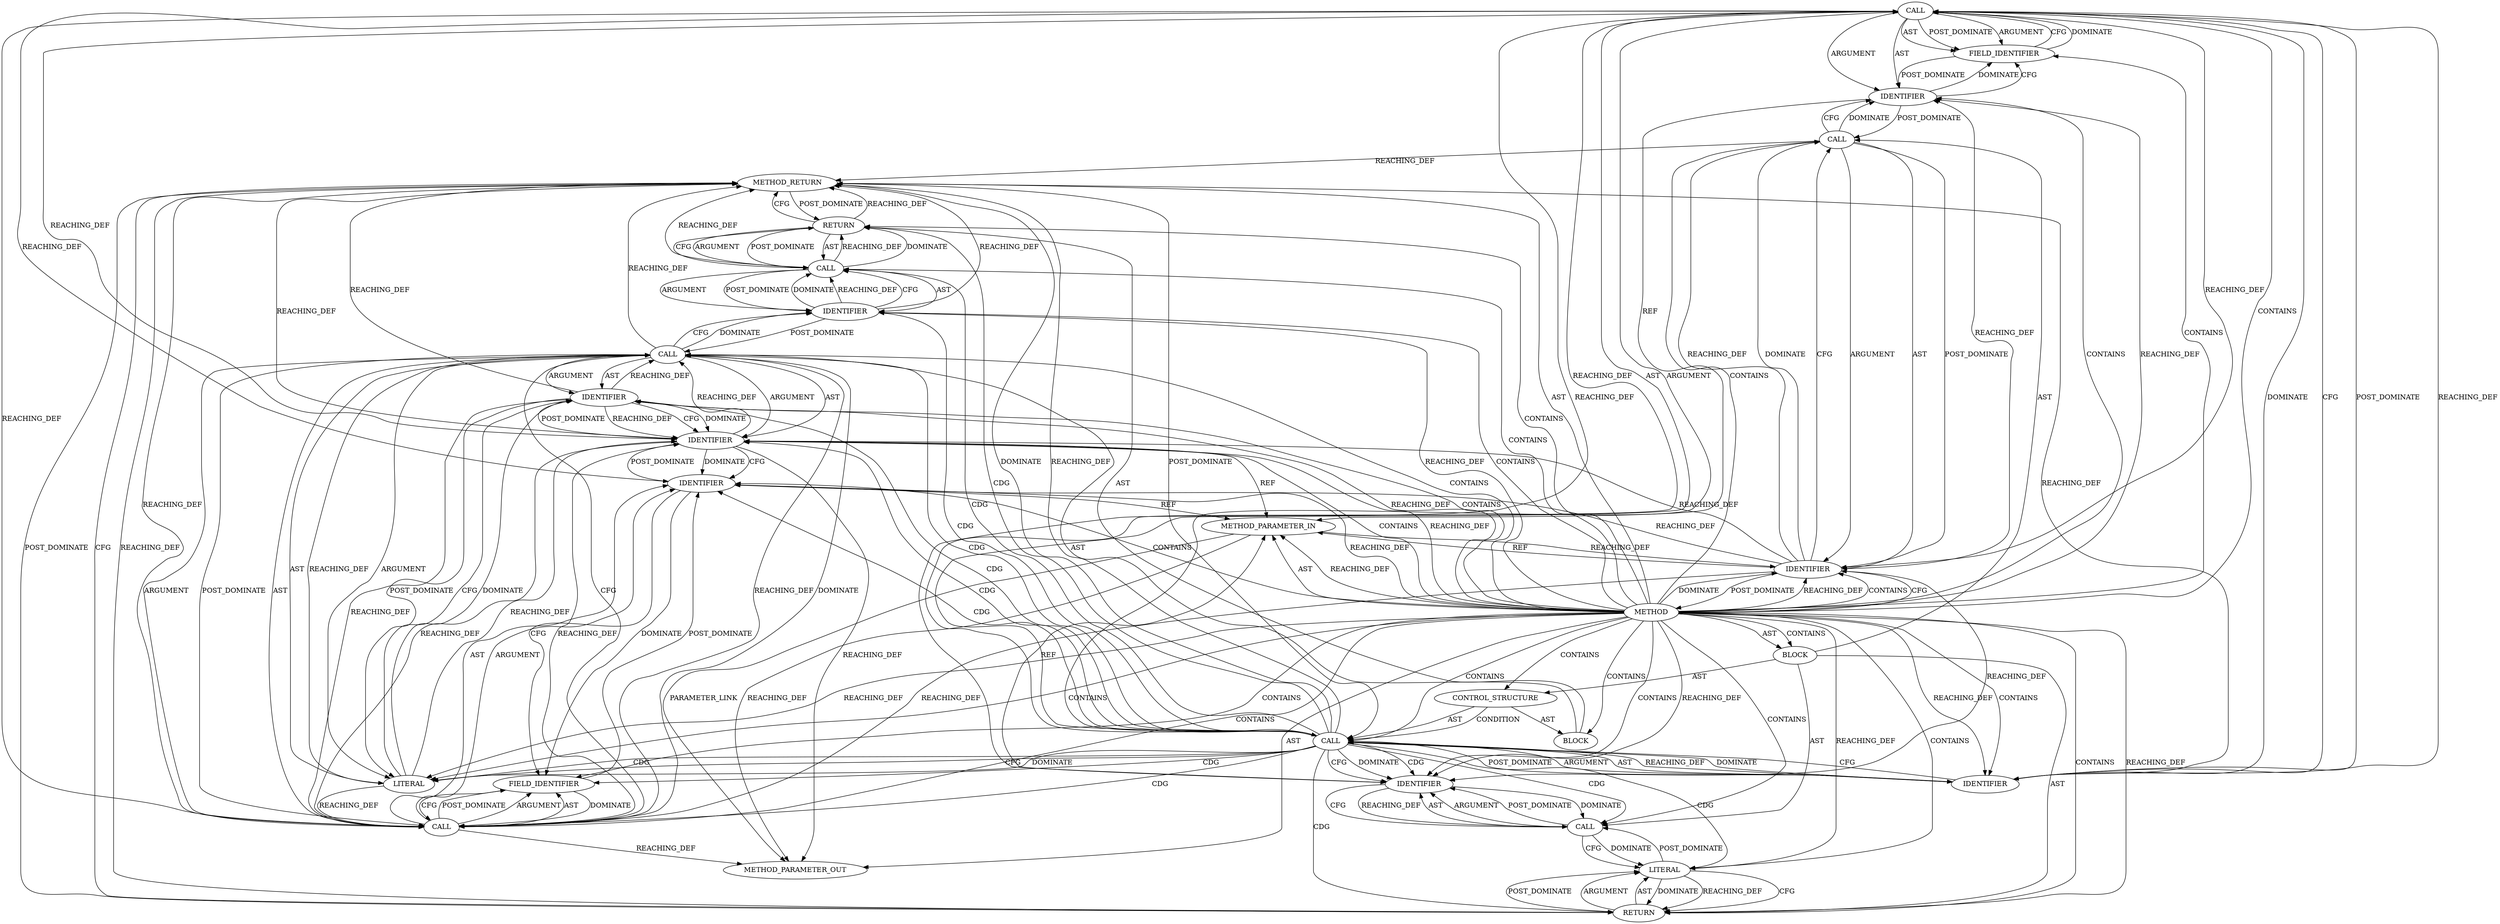 digraph {
  8687 [label=CALL ORDER=1 ARGUMENT_INDEX=1 CODE="con->state" COLUMN_NUMBER=6 METHOD_FULL_NAME="<operator>.indirectFieldAccess" LINE_NUMBER=2688 TYPE_FULL_NAME="<empty>" DISPATCH_TYPE="STATIC_DISPATCH" SIGNATURE="" NAME="<operator>.indirectFieldAccess"]
  8694 [label=IDENTIFIER ORDER=2 ARGUMENT_INDEX=2 CODE="__func__" COLUMN_NUMBER=43 LINE_NUMBER=2689 TYPE_FULL_NAME="ANY" NAME="__func__"]
  8689 [label=FIELD_IDENTIFIER ORDER=2 ARGUMENT_INDEX=2 CODE="state" COLUMN_NUMBER=6 LINE_NUMBER=2688 CANONICAL_NAME="state"]
  8699 [label=RETURN ORDER=2 ARGUMENT_INDEX=-1 CODE="return -EAGAIN;" COLUMN_NUMBER=3 LINE_NUMBER=2691]
  8700 [label=CALL ORDER=1 ARGUMENT_INDEX=-1 CODE="-EAGAIN" COLUMN_NUMBER=10 METHOD_FULL_NAME="<operator>.minus" LINE_NUMBER=2691 TYPE_FULL_NAME="<empty>" DISPATCH_TYPE="STATIC_DISPATCH" SIGNATURE="" NAME="<operator>.minus"]
  8702 [label=CALL ORDER=3 ARGUMENT_INDEX=-1 CODE="prepare_read_preamble(con)" COLUMN_NUMBER=2 METHOD_FULL_NAME="prepare_read_preamble" LINE_NUMBER=2694 TYPE_FULL_NAME="<empty>" DISPATCH_TYPE="STATIC_DISPATCH" SIGNATURE="" NAME="prepare_read_preamble"]
  13277 [label=METHOD_PARAMETER_OUT ORDER=1 CODE="struct ceph_connection *con" IS_VARIADIC=false COLUMN_NUMBER=28 LINE_NUMBER=2680 TYPE_FULL_NAME="ceph_connection*" EVALUATION_STRATEGY="BY_VALUE" INDEX=1 NAME="con"]
  8706 [label=METHOD_RETURN ORDER=3 CODE="RET" COLUMN_NUMBER=1 LINE_NUMBER=2680 TYPE_FULL_NAME="int" EVALUATION_STRATEGY="BY_VALUE"]
  8681 [label=METHOD_PARAMETER_IN ORDER=1 CODE="struct ceph_connection *con" IS_VARIADIC=false COLUMN_NUMBER=28 LINE_NUMBER=2680 TYPE_FULL_NAME="ceph_connection*" EVALUATION_STRATEGY="BY_VALUE" INDEX=1 NAME="con"]
  8684 [label=IDENTIFIER ORDER=1 ARGUMENT_INDEX=1 CODE="con" COLUMN_NUMBER=27 LINE_NUMBER=2682 TYPE_FULL_NAME="ceph_connection*" NAME="con"]
  8696 [label=CALL ORDER=4 ARGUMENT_INDEX=4 CODE="con->state" COLUMN_NUMBER=8 METHOD_FULL_NAME="<operator>.indirectFieldAccess" LINE_NUMBER=2690 TYPE_FULL_NAME="<empty>" DISPATCH_TYPE="STATIC_DISPATCH" SIGNATURE="" NAME="<operator>.indirectFieldAccess"]
  8704 [label=RETURN ORDER=4 ARGUMENT_INDEX=-1 CODE="return 0;" COLUMN_NUMBER=2 LINE_NUMBER=2695]
  8691 [label=BLOCK ORDER=2 ARGUMENT_INDEX=-1 CODE="{
		dout(\"%s con %p state changed to %d\\n\", __func__, con,
		     con->state);
		return -EAGAIN;
	}" COLUMN_NUMBER=37 LINE_NUMBER=2688 TYPE_FULL_NAME="void"]
  8692 [label=CALL ORDER=1 ARGUMENT_INDEX=-1 CODE="dout(\"%s con %p state changed to %d\\n\", __func__, con,
		     con->state)" COLUMN_NUMBER=3 METHOD_FULL_NAME="dout" LINE_NUMBER=2689 TYPE_FULL_NAME="<empty>" DISPATCH_TYPE="STATIC_DISPATCH" SIGNATURE="" NAME="dout"]
  8686 [label=CALL ORDER=1 ARGUMENT_INDEX=-1 CODE="con->state != CEPH_CON_S_OPEN" COLUMN_NUMBER=6 METHOD_FULL_NAME="<operator>.notEquals" LINE_NUMBER=2688 TYPE_FULL_NAME="<empty>" DISPATCH_TYPE="STATIC_DISPATCH" SIGNATURE="" NAME="<operator>.notEquals"]
  8701 [label=IDENTIFIER ORDER=1 ARGUMENT_INDEX=1 CODE="EAGAIN" COLUMN_NUMBER=11 LINE_NUMBER=2691 TYPE_FULL_NAME="ANY" NAME="EAGAIN"]
  8682 [label=BLOCK ORDER=2 ARGUMENT_INDEX=-1 CODE="{
	ceph_con_process_message(con);

	/*
	 * We could have been closed by ceph_con_close() because
	 * ceph_con_process_message() temporarily drops con->mutex.
	 */
	if (con->state != CEPH_CON_S_OPEN) {
		dout(\"%s con %p state changed to %d\\n\", __func__, con,
		     con->state);
		return -EAGAIN;
	}

	prepare_read_preamble(con);
	return 0;
}" COLUMN_NUMBER=1 LINE_NUMBER=2681 TYPE_FULL_NAME="void"]
  8690 [label=IDENTIFIER ORDER=2 ARGUMENT_INDEX=2 CODE="CEPH_CON_S_OPEN" COLUMN_NUMBER=20 LINE_NUMBER=2688 TYPE_FULL_NAME="ANY" NAME="CEPH_CON_S_OPEN"]
  8697 [label=IDENTIFIER ORDER=1 ARGUMENT_INDEX=1 CODE="con" COLUMN_NUMBER=8 LINE_NUMBER=2690 TYPE_FULL_NAME="ceph_connection*" NAME="con"]
  8693 [label=LITERAL ORDER=1 ARGUMENT_INDEX=1 CODE="\"%s con %p state changed to %d\\n\"" COLUMN_NUMBER=8 LINE_NUMBER=2689 TYPE_FULL_NAME="char"]
  8698 [label=FIELD_IDENTIFIER ORDER=2 ARGUMENT_INDEX=2 CODE="state" COLUMN_NUMBER=8 LINE_NUMBER=2690 CANONICAL_NAME="state"]
  8695 [label=IDENTIFIER ORDER=3 ARGUMENT_INDEX=3 CODE="con" COLUMN_NUMBER=53 LINE_NUMBER=2689 TYPE_FULL_NAME="ceph_connection*" NAME="con"]
  8680 [label=METHOD COLUMN_NUMBER=1 LINE_NUMBER=2680 COLUMN_NUMBER_END=1 IS_EXTERNAL=false SIGNATURE="int process_message (ceph_connection*)" NAME="process_message" AST_PARENT_TYPE="TYPE_DECL" AST_PARENT_FULL_NAME="messenger_v2.c:<global>" ORDER=104 CODE="static int process_message(struct ceph_connection *con)
{
	ceph_con_process_message(con);

	/*
	 * We could have been closed by ceph_con_close() because
	 * ceph_con_process_message() temporarily drops con->mutex.
	 */
	if (con->state != CEPH_CON_S_OPEN) {
		dout(\"%s con %p state changed to %d\\n\", __func__, con,
		     con->state);
		return -EAGAIN;
	}

	prepare_read_preamble(con);
	return 0;
}" FULL_NAME="process_message" LINE_NUMBER_END=2696 FILENAME="messenger_v2.c"]
  8705 [label=LITERAL ORDER=1 ARGUMENT_INDEX=-1 CODE="0" COLUMN_NUMBER=9 LINE_NUMBER=2695 TYPE_FULL_NAME="int"]
  8703 [label=IDENTIFIER ORDER=1 ARGUMENT_INDEX=1 CODE="con" COLUMN_NUMBER=24 LINE_NUMBER=2694 TYPE_FULL_NAME="ceph_connection*" NAME="con"]
  8685 [label=CONTROL_STRUCTURE CONTROL_STRUCTURE_TYPE="IF" ORDER=2 PARSER_TYPE_NAME="CASTIfStatement" ARGUMENT_INDEX=-1 CODE="if (con->state != CEPH_CON_S_OPEN)" COLUMN_NUMBER=2 LINE_NUMBER=2688]
  8688 [label=IDENTIFIER ORDER=1 ARGUMENT_INDEX=1 CODE="con" COLUMN_NUMBER=6 LINE_NUMBER=2688 TYPE_FULL_NAME="ceph_connection*" NAME="con"]
  8683 [label=CALL ORDER=1 ARGUMENT_INDEX=-1 CODE="ceph_con_process_message(con)" COLUMN_NUMBER=2 METHOD_FULL_NAME="ceph_con_process_message" LINE_NUMBER=2682 TYPE_FULL_NAME="<empty>" DISPATCH_TYPE="STATIC_DISPATCH" SIGNATURE="" NAME="ceph_con_process_message"]
  8693 -> 8694 [label=CFG ]
  8680 -> 8687 [label=CONTAINS ]
  8690 -> 8687 [label=POST_DOMINATE ]
  8686 -> 8704 [label=CDG ]
  8701 -> 8700 [label=DOMINATE ]
  8680 -> 8705 [label=REACHING_DEF VARIABLE=""]
  8706 -> 8686 [label=POST_DOMINATE ]
  8703 -> 8702 [label=DOMINATE ]
  8694 -> 8706 [label=REACHING_DEF VARIABLE="__func__"]
  8680 -> 8695 [label=CONTAINS ]
  8686 -> 8701 [label=CDG ]
  8686 -> 8699 [label=CDG ]
  8680 -> 8699 [label=CONTAINS ]
  8683 -> 8684 [label=ARGUMENT ]
  8680 -> 8697 [label=REACHING_DEF VARIABLE=""]
  8703 -> 8681 [label=REF ]
  8680 -> 8683 [label=CONTAINS ]
  8699 -> 8706 [label=REACHING_DEF VARIABLE="<RET>"]
  8687 -> 8690 [label=DOMINATE ]
  8680 -> 8693 [label=REACHING_DEF VARIABLE=""]
  8689 -> 8687 [label=CFG ]
  8682 -> 8704 [label=AST ]
  8686 -> 8690 [label=POST_DOMINATE ]
  8680 -> 8689 [label=CONTAINS ]
  8693 -> 8696 [label=REACHING_DEF VARIABLE="\"%s con %p state changed to %d\\n\""]
  8700 -> 8701 [label=AST ]
  8686 -> 8703 [label=CFG ]
  8683 -> 8706 [label=REACHING_DEF VARIABLE="ceph_con_process_message(con)"]
  8696 -> 13277 [label=REACHING_DEF VARIABLE="con->state"]
  8684 -> 8683 [label=REACHING_DEF VARIABLE="con"]
  8704 -> 8706 [label=CFG ]
  8700 -> 8701 [label=ARGUMENT ]
  8691 -> 8699 [label=AST ]
  8692 -> 8693 [label=ARGUMENT ]
  8699 -> 8700 [label=ARGUMENT ]
  8701 -> 8692 [label=POST_DOMINATE ]
  8692 -> 8695 [label=AST ]
  8690 -> 8686 [label=REACHING_DEF VARIABLE="CEPH_CON_S_OPEN"]
  8680 -> 8696 [label=CONTAINS ]
  8680 -> 8701 [label=REACHING_DEF VARIABLE=""]
  8681 -> 13277 [label=REACHING_DEF VARIABLE="con"]
  8680 -> 8688 [label=CONTAINS ]
  8680 -> 8682 [label=CONTAINS ]
  8694 -> 8695 [label=REACHING_DEF VARIABLE="__func__"]
  8680 -> 8704 [label=CONTAINS ]
  8687 -> 8703 [label=REACHING_DEF VARIABLE="con->state"]
  8704 -> 8706 [label=REACHING_DEF VARIABLE="<RET>"]
  8701 -> 8700 [label=REACHING_DEF VARIABLE="EAGAIN"]
  8693 -> 8692 [label=REACHING_DEF VARIABLE="\"%s con %p state changed to %d\\n\""]
  8686 -> 8690 [label=ARGUMENT ]
  8686 -> 8692 [label=CDG ]
  8686 -> 8693 [label=CDG ]
  8680 -> 8685 [label=CONTAINS ]
  8686 -> 8703 [label=DOMINATE ]
  8706 -> 8704 [label=POST_DOMINATE ]
  8695 -> 8681 [label=REF ]
  8696 -> 8692 [label=CFG ]
  8682 -> 8702 [label=AST ]
  8697 -> 8698 [label=CFG ]
  8705 -> 8704 [label=DOMINATE ]
  8687 -> 8689 [label=AST ]
  8684 -> 8683 [label=DOMINATE ]
  8680 -> 8702 [label=CONTAINS ]
  8683 -> 8688 [label=CFG ]
  8702 -> 8703 [label=AST ]
  8700 -> 8706 [label=REACHING_DEF VARIABLE="-EAGAIN"]
  8686 -> 8693 [label=CFG ]
  8689 -> 8687 [label=DOMINATE ]
  8686 -> 8687 [label=AST ]
  8696 -> 8698 [label=POST_DOMINATE ]
  8699 -> 8706 [label=CFG ]
  8693 -> 8694 [label=DOMINATE ]
  8680 -> 8690 [label=REACHING_DEF VARIABLE=""]
  8680 -> 13277 [label=AST ]
  8698 -> 8696 [label=DOMINATE ]
  8692 -> 8693 [label=AST ]
  8698 -> 8696 [label=CFG ]
  8690 -> 8686 [label=DOMINATE ]
  8692 -> 8696 [label=AST ]
  8680 -> 8688 [label=REACHING_DEF VARIABLE=""]
  8692 -> 8695 [label=ARGUMENT ]
  8680 -> 8684 [label=REACHING_DEF VARIABLE=""]
  8680 -> 8704 [label=REACHING_DEF VARIABLE=""]
  8684 -> 8683 [label=CFG ]
  8687 -> 8695 [label=REACHING_DEF VARIABLE="con->state"]
  8686 -> 8702 [label=CDG ]
  8686 -> 8698 [label=CDG ]
  8680 -> 8690 [label=CONTAINS ]
  8684 -> 8695 [label=REACHING_DEF VARIABLE="con"]
  8686 -> 8690 [label=AST ]
  8701 -> 8700 [label=CFG ]
  8695 -> 8694 [label=POST_DOMINATE ]
  8692 -> 8701 [label=CFG ]
  8684 -> 8680 [label=POST_DOMINATE ]
  8692 -> 8696 [label=ARGUMENT ]
  8692 -> 8706 [label=REACHING_DEF VARIABLE="dout(\"%s con %p state changed to %d\\n\", __func__, con,
		     con->state)"]
  8684 -> 8687 [label=REACHING_DEF VARIABLE="con"]
  8688 -> 8683 [label=POST_DOMINATE ]
  8680 -> 8684 [label=CONTAINS ]
  8699 -> 8700 [label=POST_DOMINATE ]
  8703 -> 8702 [label=CFG ]
  8680 -> 8697 [label=CONTAINS ]
  8694 -> 8696 [label=REACHING_DEF VARIABLE="__func__"]
  8702 -> 8703 [label=ARGUMENT ]
  8692 -> 8701 [label=DOMINATE ]
  8680 -> 8682 [label=AST ]
  8686 -> 8697 [label=CDG ]
  8706 -> 8699 [label=POST_DOMINATE ]
  8697 -> 8681 [label=REF ]
  8686 -> 8695 [label=CDG ]
  8680 -> 8703 [label=CONTAINS ]
  8704 -> 8705 [label=POST_DOMINATE ]
  8700 -> 8699 [label=REACHING_DEF VARIABLE="-EAGAIN"]
  8680 -> 8684 [label=CFG ]
  8684 -> 8697 [label=REACHING_DEF VARIABLE="con"]
  8690 -> 8706 [label=REACHING_DEF VARIABLE="CEPH_CON_S_OPEN"]
  8687 -> 8697 [label=REACHING_DEF VARIABLE="con->state"]
  8695 -> 8697 [label=CFG ]
  8695 -> 8696 [label=REACHING_DEF VARIABLE="con"]
  8682 -> 8683 [label=AST ]
  8705 -> 8704 [label=CFG ]
  8681 -> 8684 [label=REACHING_DEF VARIABLE="con"]
  8702 -> 8703 [label=POST_DOMINATE ]
  8690 -> 8687 [label=REACHING_DEF VARIABLE="CEPH_CON_S_OPEN"]
  8684 -> 8688 [label=REACHING_DEF VARIABLE="con"]
  8684 -> 8696 [label=REACHING_DEF VARIABLE="con"]
  8696 -> 8706 [label=REACHING_DEF VARIABLE="con->state"]
  8696 -> 8692 [label=REACHING_DEF VARIABLE="con->state"]
  8684 -> 8703 [label=REACHING_DEF VARIABLE="con"]
  8680 -> 8703 [label=REACHING_DEF VARIABLE=""]
  8687 -> 8688 [label=ARGUMENT ]
  8686 -> 8706 [label=DOMINATE ]
  8687 -> 8696 [label=REACHING_DEF VARIABLE="con->state"]
  8680 -> 8695 [label=REACHING_DEF VARIABLE=""]
  8683 -> 8684 [label=AST ]
  8680 -> 8700 [label=CONTAINS ]
  8696 -> 8695 [label=REACHING_DEF VARIABLE="con->state"]
  8697 -> 8695 [label=POST_DOMINATE ]
  8704 -> 8705 [label=ARGUMENT ]
  8686 -> 8706 [label=REACHING_DEF VARIABLE="con->state != CEPH_CON_S_OPEN"]
  8680 -> 8686 [label=CONTAINS ]
  8696 -> 8697 [label=AST ]
  8686 -> 8703 [label=CDG ]
  8701 -> 8706 [label=REACHING_DEF VARIABLE="EAGAIN"]
  8686 -> 8700 [label=CDG ]
  8704 -> 8705 [label=AST ]
  8692 -> 8694 [label=ARGUMENT ]
  8696 -> 8698 [label=ARGUMENT ]
  8685 -> 8686 [label=AST ]
  8680 -> 8691 [label=CONTAINS ]
  8682 -> 8685 [label=AST ]
  8683 -> 8688 [label=DOMINATE ]
  8680 -> 8681 [label=AST ]
  8697 -> 8698 [label=DOMINATE ]
  8680 -> 8694 [label=REACHING_DEF VARIABLE=""]
  8680 -> 8705 [label=CONTAINS ]
  8685 -> 8691 [label=AST ]
  8686 -> 8705 [label=CDG ]
  8705 -> 8702 [label=POST_DOMINATE ]
  8687 -> 8689 [label=POST_DOMINATE ]
  8686 -> 8696 [label=CDG ]
  8687 -> 8688 [label=AST ]
  8686 -> 8694 [label=CDG ]
  8692 -> 8696 [label=POST_DOMINATE ]
  8688 -> 8689 [label=DOMINATE ]
  8700 -> 8699 [label=DOMINATE ]
  8680 -> 8706 [label=AST ]
  8694 -> 8692 [label=REACHING_DEF VARIABLE="__func__"]
  8699 -> 8700 [label=AST ]
  8685 -> 8686 [label=CONDITION ]
  8680 -> 8701 [label=CONTAINS ]
  8684 -> 8681 [label=REF ]
  8698 -> 8697 [label=POST_DOMINATE ]
  8688 -> 8681 [label=REF ]
  8686 -> 8693 [label=DOMINATE ]
  8702 -> 8705 [label=CFG ]
  8692 -> 8694 [label=AST ]
  8696 -> 8698 [label=AST ]
  8694 -> 8695 [label=CFG ]
  8687 -> 8689 [label=ARGUMENT ]
  8700 -> 8699 [label=CFG ]
  8696 -> 8692 [label=DOMINATE ]
  8700 -> 8701 [label=POST_DOMINATE ]
  8693 -> 8695 [label=REACHING_DEF VARIABLE="\"%s con %p state changed to %d\\n\""]
  8680 -> 8698 [label=CONTAINS ]
  8687 -> 8690 [label=CFG ]
  8703 -> 8702 [label=REACHING_DEF VARIABLE="con"]
  8695 -> 8697 [label=DOMINATE ]
  8680 -> 8692 [label=CONTAINS ]
  8680 -> 8684 [label=DOMINATE ]
  8702 -> 8705 [label=DOMINATE ]
  8705 -> 8704 [label=REACHING_DEF VARIABLE="0"]
  8686 -> 8687 [label=ARGUMENT ]
  8689 -> 8688 [label=POST_DOMINATE ]
  8690 -> 8686 [label=CFG ]
  8695 -> 8692 [label=REACHING_DEF VARIABLE="con"]
  8680 -> 8694 [label=CONTAINS ]
  8695 -> 8706 [label=REACHING_DEF VARIABLE="con"]
  8681 -> 13277 [label=PARAMETER_LINK ]
  8694 -> 8693 [label=POST_DOMINATE ]
  8683 -> 8684 [label=POST_DOMINATE ]
  8694 -> 8695 [label=DOMINATE ]
  8687 -> 8686 [label=REACHING_DEF VARIABLE="con->state"]
  8680 -> 8681 [label=REACHING_DEF VARIABLE=""]
  8696 -> 8697 [label=ARGUMENT ]
  8695 -> 13277 [label=REACHING_DEF VARIABLE="con"]
  8691 -> 8692 [label=AST ]
  8680 -> 8693 [label=CONTAINS ]
  8688 -> 8689 [label=CFG ]
}
